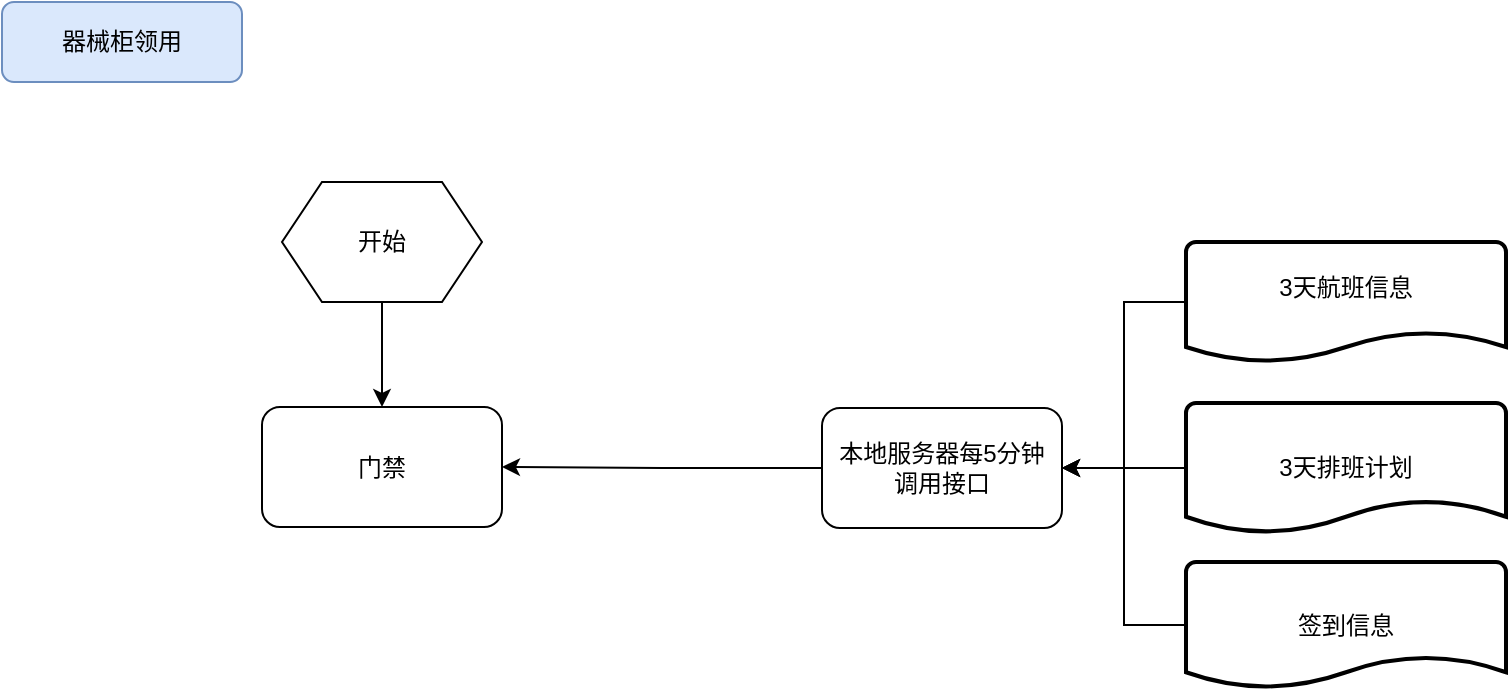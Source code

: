 <mxfile version="22.0.4" type="github">
  <diagram name="第 1 页" id="SkHKClR9cK3O8PpVPhYR">
    <mxGraphModel dx="1195" dy="632" grid="1" gridSize="10" guides="1" tooltips="1" connect="1" arrows="1" fold="1" page="1" pageScale="1" pageWidth="827" pageHeight="1169" math="0" shadow="0">
      <root>
        <mxCell id="0" />
        <mxCell id="1" parent="0" />
        <mxCell id="jl1IXmYqZeM7pOf_BYv7-1" value="器械柜领用" style="rounded=1;whiteSpace=wrap;html=1;fontSize=12;glass=0;strokeWidth=1;shadow=0;fillColor=#dae8fc;strokeColor=#6c8ebf;" vertex="1" parent="1">
          <mxGeometry x="50" y="40" width="120" height="40" as="geometry" />
        </mxCell>
        <mxCell id="jl1IXmYqZeM7pOf_BYv7-8" value="" style="edgeStyle=orthogonalEdgeStyle;rounded=0;orthogonalLoop=1;jettySize=auto;html=1;" edge="1" parent="1" source="jl1IXmYqZeM7pOf_BYv7-2" target="jl1IXmYqZeM7pOf_BYv7-3">
          <mxGeometry relative="1" as="geometry" />
        </mxCell>
        <mxCell id="jl1IXmYqZeM7pOf_BYv7-2" value="开始" style="shape=hexagon;perimeter=hexagonPerimeter2;whiteSpace=wrap;html=1;fixedSize=1;" vertex="1" parent="1">
          <mxGeometry x="190" y="130" width="100" height="60" as="geometry" />
        </mxCell>
        <mxCell id="jl1IXmYqZeM7pOf_BYv7-3" value="门禁" style="rounded=1;whiteSpace=wrap;html=1;" vertex="1" parent="1">
          <mxGeometry x="180" y="242.5" width="120" height="60" as="geometry" />
        </mxCell>
        <mxCell id="jl1IXmYqZeM7pOf_BYv7-9" style="edgeStyle=orthogonalEdgeStyle;rounded=0;orthogonalLoop=1;jettySize=auto;html=1;entryX=1;entryY=0.5;entryDx=0;entryDy=0;" edge="1" parent="1" source="jl1IXmYqZeM7pOf_BYv7-4" target="jl1IXmYqZeM7pOf_BYv7-3">
          <mxGeometry relative="1" as="geometry" />
        </mxCell>
        <mxCell id="jl1IXmYqZeM7pOf_BYv7-4" value="本地服务器每5分钟&lt;br&gt;调用接口" style="rounded=1;whiteSpace=wrap;html=1;" vertex="1" parent="1">
          <mxGeometry x="460" y="243" width="120" height="60" as="geometry" />
        </mxCell>
        <mxCell id="jl1IXmYqZeM7pOf_BYv7-10" style="edgeStyle=orthogonalEdgeStyle;rounded=0;orthogonalLoop=1;jettySize=auto;html=1;entryX=1;entryY=0.5;entryDx=0;entryDy=0;" edge="1" parent="1" source="jl1IXmYqZeM7pOf_BYv7-5" target="jl1IXmYqZeM7pOf_BYv7-4">
          <mxGeometry relative="1" as="geometry" />
        </mxCell>
        <mxCell id="jl1IXmYqZeM7pOf_BYv7-5" value="3天航班信息&#xa;" style="strokeWidth=2;shape=mxgraph.flowchart.document2;size=0.25;align=center;whiteSpace=wrap;labelBackgroundColor=none;labelBorderColor=none;verticalAlign=middle;" vertex="1" parent="1">
          <mxGeometry x="642" y="160" width="160" height="60" as="geometry" />
        </mxCell>
        <mxCell id="jl1IXmYqZeM7pOf_BYv7-11" style="edgeStyle=orthogonalEdgeStyle;rounded=0;orthogonalLoop=1;jettySize=auto;html=1;entryX=1;entryY=0.5;entryDx=0;entryDy=0;" edge="1" parent="1" source="jl1IXmYqZeM7pOf_BYv7-6" target="jl1IXmYqZeM7pOf_BYv7-4">
          <mxGeometry relative="1" as="geometry" />
        </mxCell>
        <mxCell id="jl1IXmYqZeM7pOf_BYv7-6" value="3天排班计划" style="strokeWidth=2;html=1;shape=mxgraph.flowchart.document2;whiteSpace=wrap;size=0.25;verticalAlign=middle;align=center;" vertex="1" parent="1">
          <mxGeometry x="642" y="240.5" width="160" height="65" as="geometry" />
        </mxCell>
        <mxCell id="jl1IXmYqZeM7pOf_BYv7-12" style="edgeStyle=orthogonalEdgeStyle;rounded=0;orthogonalLoop=1;jettySize=auto;html=1;entryX=1;entryY=0.5;entryDx=0;entryDy=0;" edge="1" parent="1" source="jl1IXmYqZeM7pOf_BYv7-7" target="jl1IXmYqZeM7pOf_BYv7-4">
          <mxGeometry relative="1" as="geometry" />
        </mxCell>
        <mxCell id="jl1IXmYqZeM7pOf_BYv7-7" value="签到信息" style="strokeWidth=2;html=1;shape=mxgraph.flowchart.document2;whiteSpace=wrap;size=0.25;verticalAlign=middle;align=center;" vertex="1" parent="1">
          <mxGeometry x="642" y="320" width="160" height="63" as="geometry" />
        </mxCell>
      </root>
    </mxGraphModel>
  </diagram>
</mxfile>
